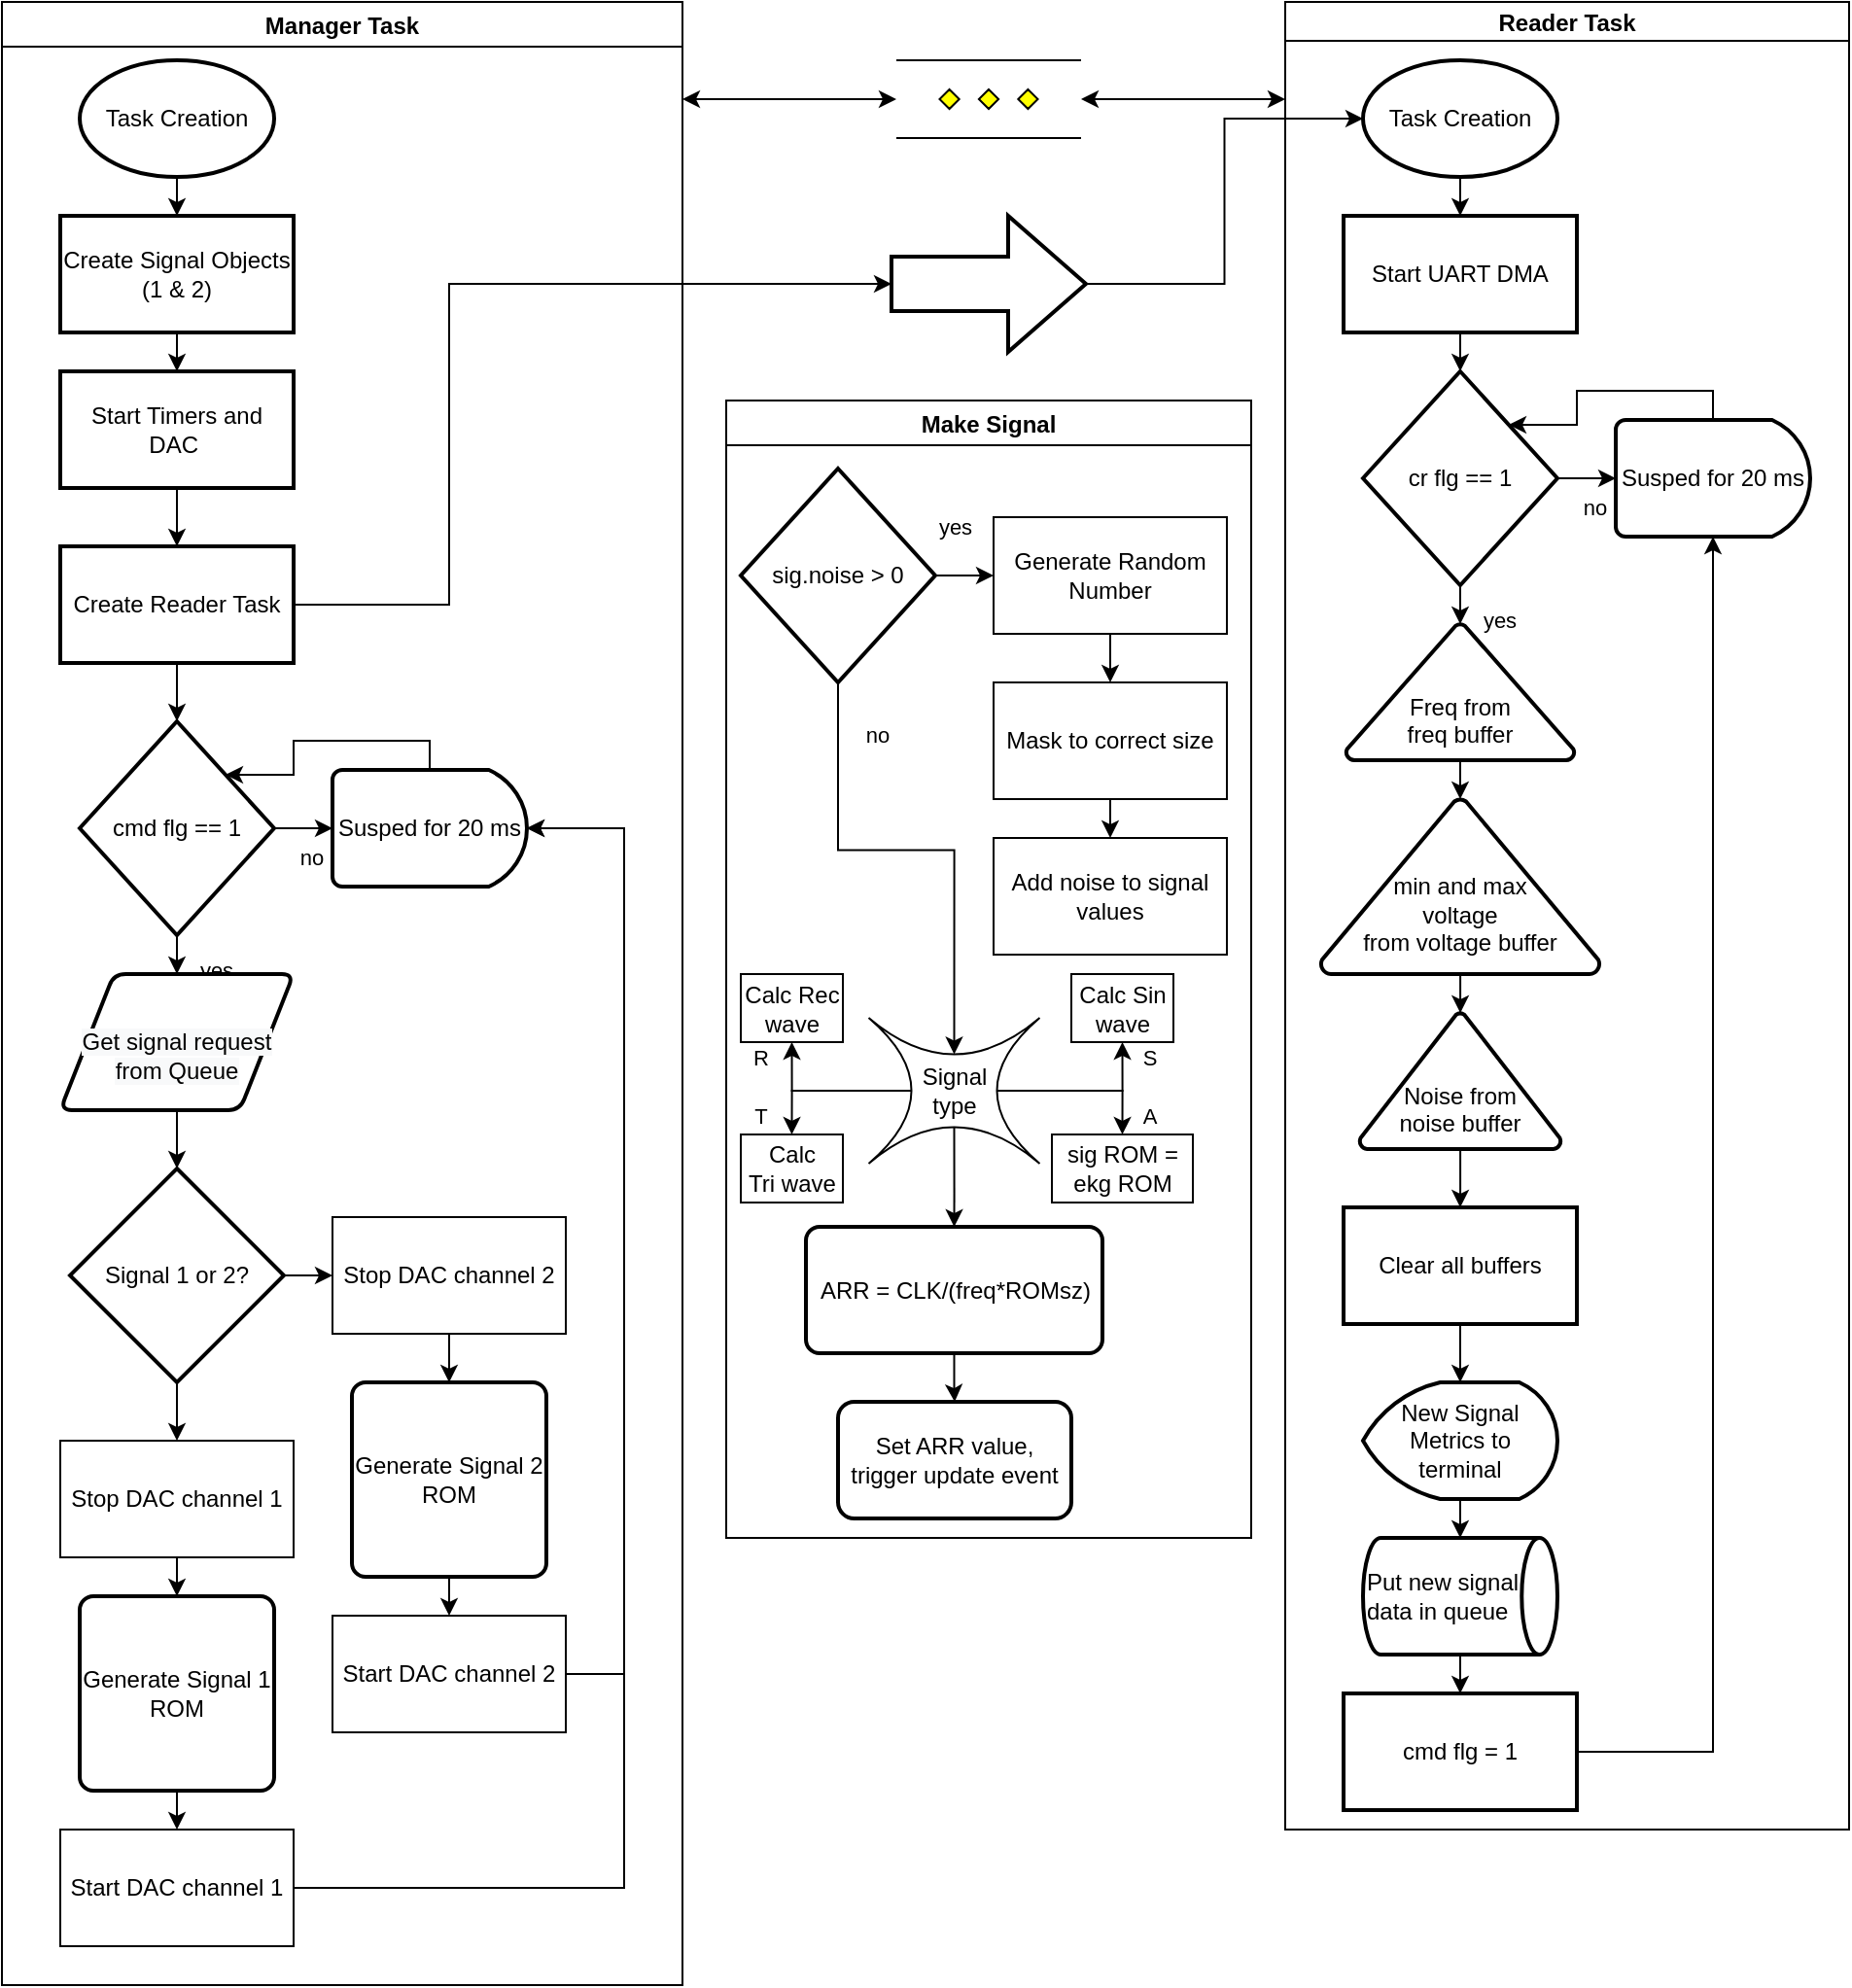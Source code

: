<mxfile version="20.2.3" type="device"><diagram id="L-Bz5IHk7UC-DgCshGZc" name="Page-1"><mxGraphModel dx="2418" dy="1474" grid="1" gridSize="10" guides="1" tooltips="1" connect="1" arrows="1" fold="1" page="1" pageScale="1" pageWidth="850" pageHeight="1100" math="0" shadow="0"><root><mxCell id="0"/><mxCell id="1" parent="0"/><mxCell id="MT-TXkivbWZbnjXp8JWz-2" value="Manager Task" style="swimlane;" parent="1" vertex="1"><mxGeometry y="60" width="350" height="1020" as="geometry"/></mxCell><mxCell id="MT-TXkivbWZbnjXp8JWz-5" value="" style="edgeStyle=orthogonalEdgeStyle;rounded=0;orthogonalLoop=1;jettySize=auto;html=1;" parent="MT-TXkivbWZbnjXp8JWz-2" source="MT-TXkivbWZbnjXp8JWz-3" target="MT-TXkivbWZbnjXp8JWz-4" edge="1"><mxGeometry relative="1" as="geometry"/></mxCell><mxCell id="MT-TXkivbWZbnjXp8JWz-3" value="Task Creation" style="strokeWidth=2;html=1;shape=mxgraph.flowchart.start_1;whiteSpace=wrap;" parent="MT-TXkivbWZbnjXp8JWz-2" vertex="1"><mxGeometry x="40" y="30" width="100" height="60" as="geometry"/></mxCell><mxCell id="MT-TXkivbWZbnjXp8JWz-7" value="" style="edgeStyle=orthogonalEdgeStyle;rounded=0;orthogonalLoop=1;jettySize=auto;html=1;" parent="MT-TXkivbWZbnjXp8JWz-2" source="MT-TXkivbWZbnjXp8JWz-4" target="MT-TXkivbWZbnjXp8JWz-6" edge="1"><mxGeometry relative="1" as="geometry"/></mxCell><mxCell id="MT-TXkivbWZbnjXp8JWz-4" value="Create Signal Objects (1 &amp;amp; 2)" style="whiteSpace=wrap;html=1;strokeWidth=2;" parent="MT-TXkivbWZbnjXp8JWz-2" vertex="1"><mxGeometry x="30" y="110" width="120" height="60" as="geometry"/></mxCell><mxCell id="MT-TXkivbWZbnjXp8JWz-14" value="" style="edgeStyle=orthogonalEdgeStyle;rounded=0;orthogonalLoop=1;jettySize=auto;html=1;" parent="MT-TXkivbWZbnjXp8JWz-2" source="MT-TXkivbWZbnjXp8JWz-6" target="MT-TXkivbWZbnjXp8JWz-12" edge="1"><mxGeometry relative="1" as="geometry"/></mxCell><mxCell id="MT-TXkivbWZbnjXp8JWz-6" value="Start Timers and DAC&amp;nbsp;" style="whiteSpace=wrap;html=1;strokeWidth=2;" parent="MT-TXkivbWZbnjXp8JWz-2" vertex="1"><mxGeometry x="30" y="190" width="120" height="60" as="geometry"/></mxCell><mxCell id="MT-TXkivbWZbnjXp8JWz-18" value="yes" style="edgeStyle=orthogonalEdgeStyle;rounded=0;orthogonalLoop=1;jettySize=auto;html=1;" parent="MT-TXkivbWZbnjXp8JWz-2" source="MT-TXkivbWZbnjXp8JWz-8" edge="1"><mxGeometry x="0.667" y="20" relative="1" as="geometry"><mxPoint x="90" y="500" as="targetPoint"/><mxPoint as="offset"/></mxGeometry></mxCell><mxCell id="MT-TXkivbWZbnjXp8JWz-8" value="cmd flg == 1" style="rhombus;whiteSpace=wrap;html=1;strokeWidth=2;" parent="MT-TXkivbWZbnjXp8JWz-2" vertex="1"><mxGeometry x="40" y="370" width="100" height="110" as="geometry"/></mxCell><mxCell id="MT-TXkivbWZbnjXp8JWz-11" value="no" style="edgeStyle=orthogonalEdgeStyle;rounded=0;orthogonalLoop=1;jettySize=auto;html=1;" parent="MT-TXkivbWZbnjXp8JWz-2" source="MT-TXkivbWZbnjXp8JWz-8" edge="1"><mxGeometry x="0.2" y="-15" relative="1" as="geometry"><mxPoint x="170" y="425" as="targetPoint"/><mxPoint as="offset"/></mxGeometry></mxCell><mxCell id="MT-TXkivbWZbnjXp8JWz-16" value="" style="edgeStyle=orthogonalEdgeStyle;rounded=0;orthogonalLoop=1;jettySize=auto;html=1;" parent="MT-TXkivbWZbnjXp8JWz-2" source="MT-TXkivbWZbnjXp8JWz-12" target="MT-TXkivbWZbnjXp8JWz-8" edge="1"><mxGeometry relative="1" as="geometry"/></mxCell><mxCell id="MT-TXkivbWZbnjXp8JWz-12" value="Create Reader Task" style="whiteSpace=wrap;html=1;strokeWidth=2;" parent="MT-TXkivbWZbnjXp8JWz-2" vertex="1"><mxGeometry x="30" y="280" width="120" height="60" as="geometry"/></mxCell><mxCell id="yYC6u8tK40LUyDJxYHlF-10" style="edgeStyle=orthogonalEdgeStyle;rounded=0;orthogonalLoop=1;jettySize=auto;html=1;exitX=1;exitY=0.5;exitDx=0;exitDy=0;entryX=0;entryY=0.5;entryDx=0;entryDy=0;" parent="MT-TXkivbWZbnjXp8JWz-2" source="MT-TXkivbWZbnjXp8JWz-21" target="yYC6u8tK40LUyDJxYHlF-9" edge="1"><mxGeometry relative="1" as="geometry"/></mxCell><mxCell id="yYC6u8tK40LUyDJxYHlF-13" style="edgeStyle=orthogonalEdgeStyle;rounded=0;orthogonalLoop=1;jettySize=auto;html=1;exitX=0.5;exitY=1;exitDx=0;exitDy=0;entryX=0.5;entryY=0;entryDx=0;entryDy=0;" parent="MT-TXkivbWZbnjXp8JWz-2" source="MT-TXkivbWZbnjXp8JWz-21" target="yYC6u8tK40LUyDJxYHlF-12" edge="1"><mxGeometry relative="1" as="geometry"/></mxCell><mxCell id="MT-TXkivbWZbnjXp8JWz-21" value="Signal 1 or 2?" style="rhombus;whiteSpace=wrap;html=1;strokeWidth=2;" parent="MT-TXkivbWZbnjXp8JWz-2" vertex="1"><mxGeometry x="35" y="600" width="110" height="110" as="geometry"/></mxCell><mxCell id="yYC6u8tK40LUyDJxYHlF-7" value="" style="edgeStyle=orthogonalEdgeStyle;rounded=0;orthogonalLoop=1;jettySize=auto;html=1;" parent="MT-TXkivbWZbnjXp8JWz-2" source="MT-TXkivbWZbnjXp8JWz-28" target="MT-TXkivbWZbnjXp8JWz-21" edge="1"><mxGeometry relative="1" as="geometry"/></mxCell><mxCell id="MT-TXkivbWZbnjXp8JWz-28" value="&lt;br&gt;&lt;span style=&quot;color: rgb(0, 0, 0); font-family: Helvetica; font-size: 12px; font-style: normal; font-variant-ligatures: normal; font-variant-caps: normal; font-weight: 400; letter-spacing: normal; orphans: 2; text-align: center; text-indent: 0px; text-transform: none; widows: 2; word-spacing: 0px; -webkit-text-stroke-width: 0px; background-color: rgb(248, 249, 250); text-decoration-thickness: initial; text-decoration-style: initial; text-decoration-color: initial; float: none; display: inline !important;&quot;&gt;Get signal request from Queue&lt;/span&gt;&lt;br&gt;" style="shape=parallelogram;html=1;strokeWidth=2;perimeter=parallelogramPerimeter;whiteSpace=wrap;rounded=1;arcSize=12;size=0.23;" parent="MT-TXkivbWZbnjXp8JWz-2" vertex="1"><mxGeometry x="30" y="500" width="120" height="70" as="geometry"/></mxCell><mxCell id="yYC6u8tK40LUyDJxYHlF-72" style="edgeStyle=orthogonalEdgeStyle;rounded=0;orthogonalLoop=1;jettySize=auto;html=1;exitX=0.5;exitY=0;exitDx=0;exitDy=0;exitPerimeter=0;entryX=1;entryY=0;entryDx=0;entryDy=0;" parent="MT-TXkivbWZbnjXp8JWz-2" source="yYC6u8tK40LUyDJxYHlF-1" target="MT-TXkivbWZbnjXp8JWz-8" edge="1"><mxGeometry relative="1" as="geometry"><Array as="points"><mxPoint x="220" y="380"/><mxPoint x="150" y="380"/><mxPoint x="150" y="398"/></Array></mxGeometry></mxCell><mxCell id="yYC6u8tK40LUyDJxYHlF-1" value="Susped for 20 ms" style="strokeWidth=2;html=1;shape=mxgraph.flowchart.delay;whiteSpace=wrap;" parent="MT-TXkivbWZbnjXp8JWz-2" vertex="1"><mxGeometry x="170" y="395" width="100" height="60" as="geometry"/></mxCell><mxCell id="yYC6u8tK40LUyDJxYHlF-68" style="edgeStyle=orthogonalEdgeStyle;rounded=0;orthogonalLoop=1;jettySize=auto;html=1;exitX=0.5;exitY=1;exitDx=0;exitDy=0;entryX=0.5;entryY=0;entryDx=0;entryDy=0;" parent="MT-TXkivbWZbnjXp8JWz-2" source="yYC6u8tK40LUyDJxYHlF-3" target="yYC6u8tK40LUyDJxYHlF-67" edge="1"><mxGeometry relative="1" as="geometry"/></mxCell><mxCell id="yYC6u8tK40LUyDJxYHlF-3" value="Generate Signal 2 ROM" style="rounded=1;whiteSpace=wrap;html=1;absoluteArcSize=1;arcSize=14;strokeWidth=2;" parent="MT-TXkivbWZbnjXp8JWz-2" vertex="1"><mxGeometry x="180" y="710" width="100" height="100" as="geometry"/></mxCell><mxCell id="yYC6u8tK40LUyDJxYHlF-40" style="edgeStyle=orthogonalEdgeStyle;rounded=0;orthogonalLoop=1;jettySize=auto;html=1;exitX=0.5;exitY=1;exitDx=0;exitDy=0;entryX=0.5;entryY=0;entryDx=0;entryDy=0;" parent="MT-TXkivbWZbnjXp8JWz-2" source="yYC6u8tK40LUyDJxYHlF-4" target="yYC6u8tK40LUyDJxYHlF-39" edge="1"><mxGeometry relative="1" as="geometry"/></mxCell><mxCell id="yYC6u8tK40LUyDJxYHlF-4" value="Generate Signal 1 ROM" style="rounded=1;whiteSpace=wrap;html=1;absoluteArcSize=1;arcSize=14;strokeWidth=2;" parent="MT-TXkivbWZbnjXp8JWz-2" vertex="1"><mxGeometry x="40" y="820" width="100" height="100" as="geometry"/></mxCell><mxCell id="yYC6u8tK40LUyDJxYHlF-11" style="edgeStyle=orthogonalEdgeStyle;rounded=0;orthogonalLoop=1;jettySize=auto;html=1;exitX=0.5;exitY=1;exitDx=0;exitDy=0;entryX=0.5;entryY=0;entryDx=0;entryDy=0;" parent="MT-TXkivbWZbnjXp8JWz-2" source="yYC6u8tK40LUyDJxYHlF-9" target="yYC6u8tK40LUyDJxYHlF-3" edge="1"><mxGeometry relative="1" as="geometry"/></mxCell><mxCell id="yYC6u8tK40LUyDJxYHlF-9" value="Stop DAC channel 2" style="rounded=0;whiteSpace=wrap;html=1;" parent="MT-TXkivbWZbnjXp8JWz-2" vertex="1"><mxGeometry x="170" y="625" width="120" height="60" as="geometry"/></mxCell><mxCell id="yYC6u8tK40LUyDJxYHlF-14" style="edgeStyle=orthogonalEdgeStyle;rounded=0;orthogonalLoop=1;jettySize=auto;html=1;exitX=0.5;exitY=1;exitDx=0;exitDy=0;entryX=0.5;entryY=0;entryDx=0;entryDy=0;" parent="MT-TXkivbWZbnjXp8JWz-2" source="yYC6u8tK40LUyDJxYHlF-12" target="yYC6u8tK40LUyDJxYHlF-4" edge="1"><mxGeometry relative="1" as="geometry"/></mxCell><mxCell id="yYC6u8tK40LUyDJxYHlF-12" value="Stop DAC channel 1" style="rounded=0;whiteSpace=wrap;html=1;" parent="MT-TXkivbWZbnjXp8JWz-2" vertex="1"><mxGeometry x="30" y="740" width="120" height="60" as="geometry"/></mxCell><mxCell id="yYC6u8tK40LUyDJxYHlF-69" style="edgeStyle=orthogonalEdgeStyle;rounded=0;orthogonalLoop=1;jettySize=auto;html=1;entryX=1;entryY=0.5;entryDx=0;entryDy=0;entryPerimeter=0;" parent="MT-TXkivbWZbnjXp8JWz-2" source="yYC6u8tK40LUyDJxYHlF-39" target="yYC6u8tK40LUyDJxYHlF-1" edge="1"><mxGeometry relative="1" as="geometry"><Array as="points"><mxPoint x="320" y="970"/><mxPoint x="320" y="425"/></Array></mxGeometry></mxCell><mxCell id="yYC6u8tK40LUyDJxYHlF-39" value="Start DAC channel 1" style="rounded=0;whiteSpace=wrap;html=1;" parent="MT-TXkivbWZbnjXp8JWz-2" vertex="1"><mxGeometry x="30" y="940" width="120" height="60" as="geometry"/></mxCell><mxCell id="yYC6u8tK40LUyDJxYHlF-71" style="edgeStyle=orthogonalEdgeStyle;rounded=0;orthogonalLoop=1;jettySize=auto;html=1;exitX=1;exitY=0.5;exitDx=0;exitDy=0;entryX=1;entryY=0.5;entryDx=0;entryDy=0;entryPerimeter=0;" parent="MT-TXkivbWZbnjXp8JWz-2" source="yYC6u8tK40LUyDJxYHlF-67" target="yYC6u8tK40LUyDJxYHlF-1" edge="1"><mxGeometry relative="1" as="geometry"><Array as="points"><mxPoint x="320" y="860"/><mxPoint x="320" y="425"/></Array></mxGeometry></mxCell><mxCell id="yYC6u8tK40LUyDJxYHlF-67" value="Start DAC channel 2" style="rounded=0;whiteSpace=wrap;html=1;" parent="MT-TXkivbWZbnjXp8JWz-2" vertex="1"><mxGeometry x="170" y="830" width="120" height="60" as="geometry"/></mxCell><mxCell id="yYC6u8tK40LUyDJxYHlF-104" value="Reader Task" style="swimlane;startSize=20;" parent="1" vertex="1"><mxGeometry x="660" y="60" width="290" height="940" as="geometry"/></mxCell><mxCell id="yYC6u8tK40LUyDJxYHlF-118" value="" style="edgeStyle=orthogonalEdgeStyle;rounded=0;orthogonalLoop=1;jettySize=auto;html=1;startArrow=none;startFill=0;endArrow=classic;endFill=1;strokeColor=default;" parent="yYC6u8tK40LUyDJxYHlF-104" source="yYC6u8tK40LUyDJxYHlF-114" target="yYC6u8tK40LUyDJxYHlF-117" edge="1"><mxGeometry relative="1" as="geometry"/></mxCell><mxCell id="yYC6u8tK40LUyDJxYHlF-114" value="Task Creation" style="strokeWidth=2;html=1;shape=mxgraph.flowchart.start_1;whiteSpace=wrap;" parent="yYC6u8tK40LUyDJxYHlF-104" vertex="1"><mxGeometry x="40" y="30" width="100" height="60" as="geometry"/></mxCell><mxCell id="yYC6u8tK40LUyDJxYHlF-117" value="Start UART DMA" style="whiteSpace=wrap;html=1;strokeWidth=2;" parent="yYC6u8tK40LUyDJxYHlF-104" vertex="1"><mxGeometry x="30" y="110" width="120" height="60" as="geometry"/></mxCell><mxCell id="yYC6u8tK40LUyDJxYHlF-120" value="" style="edgeStyle=orthogonalEdgeStyle;rounded=0;orthogonalLoop=1;jettySize=auto;html=1;startArrow=none;startFill=0;endArrow=classic;endFill=1;strokeColor=default;" parent="yYC6u8tK40LUyDJxYHlF-104" source="yYC6u8tK40LUyDJxYHlF-117" edge="1"><mxGeometry relative="1" as="geometry"><mxPoint x="90" y="190" as="targetPoint"/></mxGeometry></mxCell><mxCell id="yYC6u8tK40LUyDJxYHlF-123" value="yes" style="edgeStyle=orthogonalEdgeStyle;rounded=0;orthogonalLoop=1;jettySize=auto;html=1;" parent="yYC6u8tK40LUyDJxYHlF-104" source="yYC6u8tK40LUyDJxYHlF-124" edge="1"><mxGeometry x="0.667" y="20" relative="1" as="geometry"><mxPoint x="90" y="320" as="targetPoint"/><mxPoint as="offset"/></mxGeometry></mxCell><mxCell id="yYC6u8tK40LUyDJxYHlF-124" value="cr flg == 1" style="rhombus;whiteSpace=wrap;html=1;strokeWidth=2;" parent="yYC6u8tK40LUyDJxYHlF-104" vertex="1"><mxGeometry x="40" y="190" width="100" height="110" as="geometry"/></mxCell><mxCell id="yYC6u8tK40LUyDJxYHlF-125" value="no" style="edgeStyle=orthogonalEdgeStyle;rounded=0;orthogonalLoop=1;jettySize=auto;html=1;" parent="yYC6u8tK40LUyDJxYHlF-104" source="yYC6u8tK40LUyDJxYHlF-124" edge="1"><mxGeometry x="0.2" y="-15" relative="1" as="geometry"><mxPoint x="170" y="245" as="targetPoint"/><mxPoint as="offset"/></mxGeometry></mxCell><mxCell id="yYC6u8tK40LUyDJxYHlF-126" style="edgeStyle=orthogonalEdgeStyle;rounded=0;orthogonalLoop=1;jettySize=auto;html=1;exitX=0.5;exitY=0;exitDx=0;exitDy=0;exitPerimeter=0;entryX=1;entryY=0;entryDx=0;entryDy=0;" parent="yYC6u8tK40LUyDJxYHlF-104" source="yYC6u8tK40LUyDJxYHlF-127" target="yYC6u8tK40LUyDJxYHlF-124" edge="1"><mxGeometry relative="1" as="geometry"><Array as="points"><mxPoint x="220" y="200"/><mxPoint x="150" y="200"/><mxPoint x="150" y="218"/></Array></mxGeometry></mxCell><mxCell id="yYC6u8tK40LUyDJxYHlF-127" value="Susped for 20 ms" style="strokeWidth=2;html=1;shape=mxgraph.flowchart.delay;whiteSpace=wrap;" parent="yYC6u8tK40LUyDJxYHlF-104" vertex="1"><mxGeometry x="170" y="215" width="100" height="60" as="geometry"/></mxCell><mxCell id="yYC6u8tK40LUyDJxYHlF-131" style="edgeStyle=orthogonalEdgeStyle;rounded=0;orthogonalLoop=1;jettySize=auto;html=1;exitX=0.5;exitY=1;exitDx=0;exitDy=0;exitPerimeter=0;entryX=0.5;entryY=0;entryDx=0;entryDy=0;entryPerimeter=0;startArrow=none;startFill=0;endArrow=classic;endFill=1;strokeColor=default;" parent="yYC6u8tK40LUyDJxYHlF-104" source="yYC6u8tK40LUyDJxYHlF-128" target="yYC6u8tK40LUyDJxYHlF-130" edge="1"><mxGeometry relative="1" as="geometry"/></mxCell><mxCell id="yYC6u8tK40LUyDJxYHlF-128" value="&lt;br&gt;&lt;br&gt;Freq from &lt;br&gt;freq buffer" style="strokeWidth=2;html=1;shape=mxgraph.flowchart.extract_or_measurement;whiteSpace=wrap;" parent="yYC6u8tK40LUyDJxYHlF-104" vertex="1"><mxGeometry x="31.25" y="320" width="117.5" height="70" as="geometry"/></mxCell><mxCell id="yYC6u8tK40LUyDJxYHlF-130" value="&lt;br&gt;&lt;br&gt;min and max &lt;br&gt;voltage&lt;br&gt;from voltage buffer" style="strokeWidth=2;html=1;shape=mxgraph.flowchart.extract_or_measurement;whiteSpace=wrap;" parent="yYC6u8tK40LUyDJxYHlF-104" vertex="1"><mxGeometry x="18.25" y="410" width="143.5" height="90" as="geometry"/></mxCell><mxCell id="yYC6u8tK40LUyDJxYHlF-140" value="" style="edgeStyle=orthogonalEdgeStyle;rounded=0;orthogonalLoop=1;jettySize=auto;html=1;startArrow=none;startFill=0;endArrow=classic;endFill=1;strokeColor=default;" parent="yYC6u8tK40LUyDJxYHlF-104" source="yYC6u8tK40LUyDJxYHlF-132" target="yYC6u8tK40LUyDJxYHlF-139" edge="1"><mxGeometry relative="1" as="geometry"/></mxCell><mxCell id="yYC6u8tK40LUyDJxYHlF-132" value="&lt;br&gt;&lt;br&gt;Noise from&lt;br&gt;noise buffer" style="strokeWidth=2;html=1;shape=mxgraph.flowchart.extract_or_measurement;whiteSpace=wrap;" parent="yYC6u8tK40LUyDJxYHlF-104" vertex="1"><mxGeometry x="38.25" y="520" width="103.5" height="70" as="geometry"/></mxCell><mxCell id="yYC6u8tK40LUyDJxYHlF-133" value="" style="edgeStyle=orthogonalEdgeStyle;rounded=0;orthogonalLoop=1;jettySize=auto;html=1;startArrow=none;startFill=0;endArrow=classic;endFill=1;strokeColor=default;" parent="yYC6u8tK40LUyDJxYHlF-104" source="yYC6u8tK40LUyDJxYHlF-130" target="yYC6u8tK40LUyDJxYHlF-132" edge="1"><mxGeometry relative="1" as="geometry"/></mxCell><mxCell id="yYC6u8tK40LUyDJxYHlF-142" value="" style="edgeStyle=orthogonalEdgeStyle;rounded=0;orthogonalLoop=1;jettySize=auto;html=1;startArrow=none;startFill=0;endArrow=classic;endFill=1;strokeColor=default;" parent="yYC6u8tK40LUyDJxYHlF-104" source="yYC6u8tK40LUyDJxYHlF-139" target="yYC6u8tK40LUyDJxYHlF-141" edge="1"><mxGeometry relative="1" as="geometry"/></mxCell><mxCell id="yYC6u8tK40LUyDJxYHlF-139" value="Clear all buffers" style="whiteSpace=wrap;html=1;strokeWidth=2;" parent="yYC6u8tK40LUyDJxYHlF-104" vertex="1"><mxGeometry x="30" y="620" width="120" height="60" as="geometry"/></mxCell><mxCell id="yYC6u8tK40LUyDJxYHlF-144" style="edgeStyle=orthogonalEdgeStyle;rounded=0;orthogonalLoop=1;jettySize=auto;html=1;exitX=0.5;exitY=1;exitDx=0;exitDy=0;exitPerimeter=0;entryX=0.5;entryY=0;entryDx=0;entryDy=0;entryPerimeter=0;startArrow=none;startFill=0;endArrow=classic;endFill=1;strokeColor=default;" parent="yYC6u8tK40LUyDJxYHlF-104" source="yYC6u8tK40LUyDJxYHlF-141" target="yYC6u8tK40LUyDJxYHlF-143" edge="1"><mxGeometry relative="1" as="geometry"/></mxCell><mxCell id="yYC6u8tK40LUyDJxYHlF-141" value="New Signal Metrics to terminal" style="strokeWidth=2;html=1;shape=mxgraph.flowchart.display;whiteSpace=wrap;" parent="yYC6u8tK40LUyDJxYHlF-104" vertex="1"><mxGeometry x="40" y="710" width="100" height="60" as="geometry"/></mxCell><mxCell id="yYC6u8tK40LUyDJxYHlF-146" value="" style="edgeStyle=orthogonalEdgeStyle;rounded=0;orthogonalLoop=1;jettySize=auto;html=1;startArrow=none;startFill=0;endArrow=classic;endFill=1;strokeColor=default;" parent="yYC6u8tK40LUyDJxYHlF-104" source="yYC6u8tK40LUyDJxYHlF-143" target="yYC6u8tK40LUyDJxYHlF-145" edge="1"><mxGeometry relative="1" as="geometry"/></mxCell><mxCell id="yYC6u8tK40LUyDJxYHlF-143" value="Put new signal data in queue" style="strokeWidth=2;html=1;shape=mxgraph.flowchart.direct_data;whiteSpace=wrap;align=left;" parent="yYC6u8tK40LUyDJxYHlF-104" vertex="1"><mxGeometry x="40" y="790" width="100" height="60" as="geometry"/></mxCell><mxCell id="yYC6u8tK40LUyDJxYHlF-148" style="edgeStyle=orthogonalEdgeStyle;rounded=0;orthogonalLoop=1;jettySize=auto;html=1;exitX=1;exitY=0.5;exitDx=0;exitDy=0;entryX=0.5;entryY=1;entryDx=0;entryDy=0;entryPerimeter=0;startArrow=none;startFill=0;endArrow=classic;endFill=1;strokeColor=default;" parent="yYC6u8tK40LUyDJxYHlF-104" source="yYC6u8tK40LUyDJxYHlF-145" target="yYC6u8tK40LUyDJxYHlF-127" edge="1"><mxGeometry relative="1" as="geometry"/></mxCell><mxCell id="yYC6u8tK40LUyDJxYHlF-145" value="cmd flg = 1" style="whiteSpace=wrap;html=1;align=center;strokeWidth=2;" parent="yYC6u8tK40LUyDJxYHlF-104" vertex="1"><mxGeometry x="30" y="870" width="120" height="60" as="geometry"/></mxCell><mxCell id="yYC6u8tK40LUyDJxYHlF-116" style="edgeStyle=orthogonalEdgeStyle;rounded=0;orthogonalLoop=1;jettySize=auto;html=1;exitX=1;exitY=0.5;exitDx=0;exitDy=0;exitPerimeter=0;entryX=0;entryY=0.5;entryDx=0;entryDy=0;entryPerimeter=0;startArrow=none;startFill=0;endArrow=classic;endFill=1;strokeColor=default;" parent="1" source="yYC6u8tK40LUyDJxYHlF-105" target="yYC6u8tK40LUyDJxYHlF-114" edge="1"><mxGeometry relative="1" as="geometry"/></mxCell><mxCell id="yYC6u8tK40LUyDJxYHlF-105" value="" style="verticalLabelPosition=bottom;verticalAlign=top;html=1;strokeWidth=2;shape=mxgraph.arrows2.arrow;dy=0.6;dx=40;notch=0;" parent="1" vertex="1"><mxGeometry x="457.5" y="170" width="100" height="70" as="geometry"/></mxCell><mxCell id="yYC6u8tK40LUyDJxYHlF-106" style="edgeStyle=orthogonalEdgeStyle;rounded=0;orthogonalLoop=1;jettySize=auto;html=1;entryX=0;entryY=0.5;entryDx=0;entryDy=0;entryPerimeter=0;" parent="1" source="MT-TXkivbWZbnjXp8JWz-12" target="yYC6u8tK40LUyDJxYHlF-105" edge="1"><mxGeometry relative="1" as="geometry"><Array as="points"><mxPoint x="230" y="370"/><mxPoint x="230" y="205"/></Array></mxGeometry></mxCell><mxCell id="yYC6u8tK40LUyDJxYHlF-111" style="edgeStyle=orthogonalEdgeStyle;rounded=0;orthogonalLoop=1;jettySize=auto;html=1;exitX=0;exitY=0.5;exitDx=0;exitDy=0;exitPerimeter=0;endArrow=classic;endFill=1;startArrow=classic;startFill=1;" parent="1" source="yYC6u8tK40LUyDJxYHlF-107" edge="1"><mxGeometry relative="1" as="geometry"><mxPoint x="350" y="110" as="targetPoint"/></mxGeometry></mxCell><mxCell id="yYC6u8tK40LUyDJxYHlF-112" style="edgeStyle=orthogonalEdgeStyle;rounded=0;orthogonalLoop=1;jettySize=auto;html=1;exitX=1;exitY=0.5;exitDx=0;exitDy=0;exitPerimeter=0;startArrow=classic;startFill=1;endArrow=classic;endFill=1;" parent="1" source="yYC6u8tK40LUyDJxYHlF-107" edge="1"><mxGeometry relative="1" as="geometry"><mxPoint x="660" y="110" as="targetPoint"/></mxGeometry></mxCell><mxCell id="yYC6u8tK40LUyDJxYHlF-107" value="" style="verticalLabelPosition=bottom;verticalAlign=top;html=1;shape=mxgraph.flowchart.parallel_mode;pointerEvents=1" parent="1" vertex="1"><mxGeometry x="460" y="90" width="95" height="40" as="geometry"/></mxCell><mxCell id="yYC6u8tK40LUyDJxYHlF-158" value="Make Signal" style="swimlane;" parent="1" vertex="1"><mxGeometry x="372.5" y="265" width="270" height="585" as="geometry"/></mxCell><mxCell id="yYC6u8tK40LUyDJxYHlF-194" value="T" style="edgeStyle=orthogonalEdgeStyle;rounded=0;orthogonalLoop=1;jettySize=auto;html=1;exitX=0.25;exitY=0.5;exitDx=0;exitDy=0;exitPerimeter=0;entryX=0.5;entryY=0;entryDx=0;entryDy=0;startArrow=none;startFill=0;endArrow=classic;endFill=1;strokeColor=default;" parent="yYC6u8tK40LUyDJxYHlF-158" source="yYC6u8tK40LUyDJxYHlF-160" target="yYC6u8tK40LUyDJxYHlF-179" edge="1"><mxGeometry x="0.763" y="-16" relative="1" as="geometry"><mxPoint as="offset"/></mxGeometry></mxCell><mxCell id="ogP8bWxPfhg4W3jZPZhF-1" value="S" style="edgeStyle=orthogonalEdgeStyle;rounded=0;orthogonalLoop=1;jettySize=auto;html=1;exitX=0.75;exitY=0.5;exitDx=0;exitDy=0;exitPerimeter=0;entryX=0.5;entryY=1;entryDx=0;entryDy=0;" edge="1" parent="yYC6u8tK40LUyDJxYHlF-158" source="yYC6u8tK40LUyDJxYHlF-160" target="yYC6u8tK40LUyDJxYHlF-169"><mxGeometry x="0.832" y="-14" relative="1" as="geometry"><mxPoint as="offset"/></mxGeometry></mxCell><mxCell id="ogP8bWxPfhg4W3jZPZhF-12" style="edgeStyle=orthogonalEdgeStyle;rounded=0;orthogonalLoop=1;jettySize=auto;html=1;exitX=0.5;exitY=0.75;exitDx=0;exitDy=0;exitPerimeter=0;entryX=0.5;entryY=0;entryDx=0;entryDy=0;startArrow=none;startFill=0;endArrow=classic;endFill=1;" edge="1" parent="yYC6u8tK40LUyDJxYHlF-158" source="yYC6u8tK40LUyDJxYHlF-160" target="ogP8bWxPfhg4W3jZPZhF-9"><mxGeometry relative="1" as="geometry"/></mxCell><mxCell id="yYC6u8tK40LUyDJxYHlF-160" value="Signal&lt;br&gt;type" style="shape=switch;whiteSpace=wrap;html=1;" parent="yYC6u8tK40LUyDJxYHlF-158" vertex="1"><mxGeometry x="73.25" y="317.5" width="88" height="75" as="geometry"/></mxCell><mxCell id="yYC6u8tK40LUyDJxYHlF-163" value="yes" style="edgeStyle=orthogonalEdgeStyle;rounded=0;orthogonalLoop=1;jettySize=auto;html=1;exitX=1;exitY=0.5;exitDx=0;exitDy=0;startArrow=none;startFill=0;endArrow=classic;endFill=1;strokeColor=default;" parent="yYC6u8tK40LUyDJxYHlF-158" source="yYC6u8tK40LUyDJxYHlF-161" target="yYC6u8tK40LUyDJxYHlF-162" edge="1"><mxGeometry x="0.2" y="25" relative="1" as="geometry"><mxPoint as="offset"/></mxGeometry></mxCell><mxCell id="ogP8bWxPfhg4W3jZPZhF-3" value="no" style="edgeStyle=orthogonalEdgeStyle;rounded=0;orthogonalLoop=1;jettySize=auto;html=1;exitX=0.5;exitY=1;exitDx=0;exitDy=0;entryX=0.5;entryY=0.25;entryDx=0;entryDy=0;entryPerimeter=0;startArrow=none;startFill=0;endArrow=classic;endFill=1;" edge="1" parent="yYC6u8tK40LUyDJxYHlF-158" source="yYC6u8tK40LUyDJxYHlF-161" target="yYC6u8tK40LUyDJxYHlF-160"><mxGeometry x="-0.788" y="20" relative="1" as="geometry"><mxPoint as="offset"/></mxGeometry></mxCell><mxCell id="yYC6u8tK40LUyDJxYHlF-161" value="sig.noise &amp;gt; 0" style="rhombus;whiteSpace=wrap;html=1;strokeWidth=2;" parent="yYC6u8tK40LUyDJxYHlF-158" vertex="1"><mxGeometry x="7.5" y="35" width="100" height="110" as="geometry"/></mxCell><mxCell id="yYC6u8tK40LUyDJxYHlF-167" value="" style="edgeStyle=orthogonalEdgeStyle;rounded=0;orthogonalLoop=1;jettySize=auto;html=1;startArrow=none;startFill=0;endArrow=classic;endFill=1;strokeColor=default;" parent="yYC6u8tK40LUyDJxYHlF-158" source="yYC6u8tK40LUyDJxYHlF-162" target="yYC6u8tK40LUyDJxYHlF-166" edge="1"><mxGeometry relative="1" as="geometry"/></mxCell><mxCell id="yYC6u8tK40LUyDJxYHlF-162" value="Generate Random Number" style="rounded=0;whiteSpace=wrap;html=1;" parent="yYC6u8tK40LUyDJxYHlF-158" vertex="1"><mxGeometry x="137.5" y="60" width="120" height="60" as="geometry"/></mxCell><mxCell id="yYC6u8tK40LUyDJxYHlF-166" value="Mask to correct size" style="whiteSpace=wrap;html=1;rounded=0;" parent="yYC6u8tK40LUyDJxYHlF-158" vertex="1"><mxGeometry x="137.5" y="145" width="120" height="60" as="geometry"/></mxCell><mxCell id="yYC6u8tK40LUyDJxYHlF-169" value="Calc Sin wave" style="rounded=0;whiteSpace=wrap;html=1;" parent="yYC6u8tK40LUyDJxYHlF-158" vertex="1"><mxGeometry x="177.5" y="295" width="52.5" height="35" as="geometry"/></mxCell><mxCell id="yYC6u8tK40LUyDJxYHlF-179" value="Calc Tri&amp;nbsp;wave" style="rounded=0;whiteSpace=wrap;html=1;" parent="yYC6u8tK40LUyDJxYHlF-158" vertex="1"><mxGeometry x="7.5" y="377.5" width="52.5" height="35" as="geometry"/></mxCell><mxCell id="yYC6u8tK40LUyDJxYHlF-195" value="R" style="edgeStyle=orthogonalEdgeStyle;rounded=0;orthogonalLoop=1;jettySize=auto;html=1;exitX=0.5;exitY=1;exitDx=0;exitDy=0;entryX=0.25;entryY=0.5;entryDx=0;entryDy=0;entryPerimeter=0;startArrow=classic;startFill=1;endArrow=none;endFill=0;strokeColor=default;" parent="yYC6u8tK40LUyDJxYHlF-158" source="yYC6u8tK40LUyDJxYHlF-180" target="yYC6u8tK40LUyDJxYHlF-160" edge="1"><mxGeometry x="-0.826" y="-16" relative="1" as="geometry"><mxPoint as="offset"/></mxGeometry></mxCell><mxCell id="yYC6u8tK40LUyDJxYHlF-180" value="Calc Rec wave" style="rounded=0;whiteSpace=wrap;html=1;" parent="yYC6u8tK40LUyDJxYHlF-158" vertex="1"><mxGeometry x="7.5" y="295" width="52.5" height="35" as="geometry"/></mxCell><mxCell id="ogP8bWxPfhg4W3jZPZhF-2" value="A" style="edgeStyle=orthogonalEdgeStyle;rounded=0;orthogonalLoop=1;jettySize=auto;html=1;exitX=0.5;exitY=0;exitDx=0;exitDy=0;entryX=0.75;entryY=0.5;entryDx=0;entryDy=0;entryPerimeter=0;endArrow=none;endFill=0;startArrow=classic;startFill=1;" edge="1" parent="yYC6u8tK40LUyDJxYHlF-158" source="yYC6u8tK40LUyDJxYHlF-181" target="yYC6u8tK40LUyDJxYHlF-160"><mxGeometry x="-0.769" y="-14" relative="1" as="geometry"><mxPoint as="offset"/></mxGeometry></mxCell><mxCell id="yYC6u8tK40LUyDJxYHlF-181" value="sig ROM = ekg ROM" style="rounded=0;whiteSpace=wrap;html=1;" parent="yYC6u8tK40LUyDJxYHlF-158" vertex="1"><mxGeometry x="167.5" y="377.5" width="72.5" height="35" as="geometry"/></mxCell><mxCell id="ogP8bWxPfhg4W3jZPZhF-7" value="Add noise to signal values" style="whiteSpace=wrap;html=1;" vertex="1" parent="yYC6u8tK40LUyDJxYHlF-158"><mxGeometry x="137.5" y="225" width="120" height="60" as="geometry"/></mxCell><mxCell id="ogP8bWxPfhg4W3jZPZhF-9" value="ARR = CLK/(freq*ROMsz)" style="rounded=1;whiteSpace=wrap;html=1;absoluteArcSize=1;arcSize=14;strokeWidth=2;" vertex="1" parent="yYC6u8tK40LUyDJxYHlF-158"><mxGeometry x="41" y="425" width="152.5" height="65" as="geometry"/></mxCell><mxCell id="ogP8bWxPfhg4W3jZPZhF-13" value="Set ARR value, trigger update event" style="whiteSpace=wrap;html=1;rounded=1;arcSize=14;strokeWidth=2;" vertex="1" parent="yYC6u8tK40LUyDJxYHlF-158"><mxGeometry x="57.5" y="515" width="120" height="60" as="geometry"/></mxCell><mxCell id="ogP8bWxPfhg4W3jZPZhF-14" value="" style="edgeStyle=orthogonalEdgeStyle;rounded=0;orthogonalLoop=1;jettySize=auto;html=1;startArrow=none;startFill=0;endArrow=classic;endFill=1;" edge="1" parent="yYC6u8tK40LUyDJxYHlF-158" source="ogP8bWxPfhg4W3jZPZhF-9" target="ogP8bWxPfhg4W3jZPZhF-13"><mxGeometry relative="1" as="geometry"/></mxCell><mxCell id="ogP8bWxPfhg4W3jZPZhF-6" style="edgeStyle=orthogonalEdgeStyle;rounded=0;orthogonalLoop=1;jettySize=auto;html=1;exitX=0.5;exitY=1;exitDx=0;exitDy=0;startArrow=none;startFill=0;endArrow=classic;endFill=1;" edge="1" parent="1" source="yYC6u8tK40LUyDJxYHlF-166"><mxGeometry relative="1" as="geometry"><mxPoint x="570" y="490" as="targetPoint"/></mxGeometry></mxCell></root></mxGraphModel></diagram></mxfile>